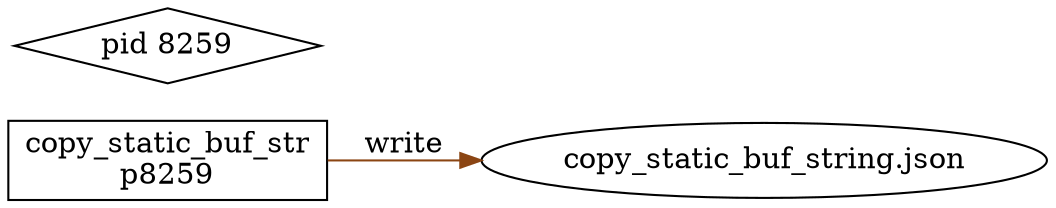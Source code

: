 strict digraph copy_static_buf_string {
rankdir="LR";
"f_copy_static_buf_string.json" [label="copy_static_buf_string.json"];
    p_8259 [label="pid 8259", shape="diamond"];
    "p_8259_copy_static_buf_str" [label="copy_static_buf_str
p8259", shape="box"];
    "p_8259_copy_static_buf_str" -> "f_copy_static_buf_string.json" [label="write", color="saddlebrown"];
}
